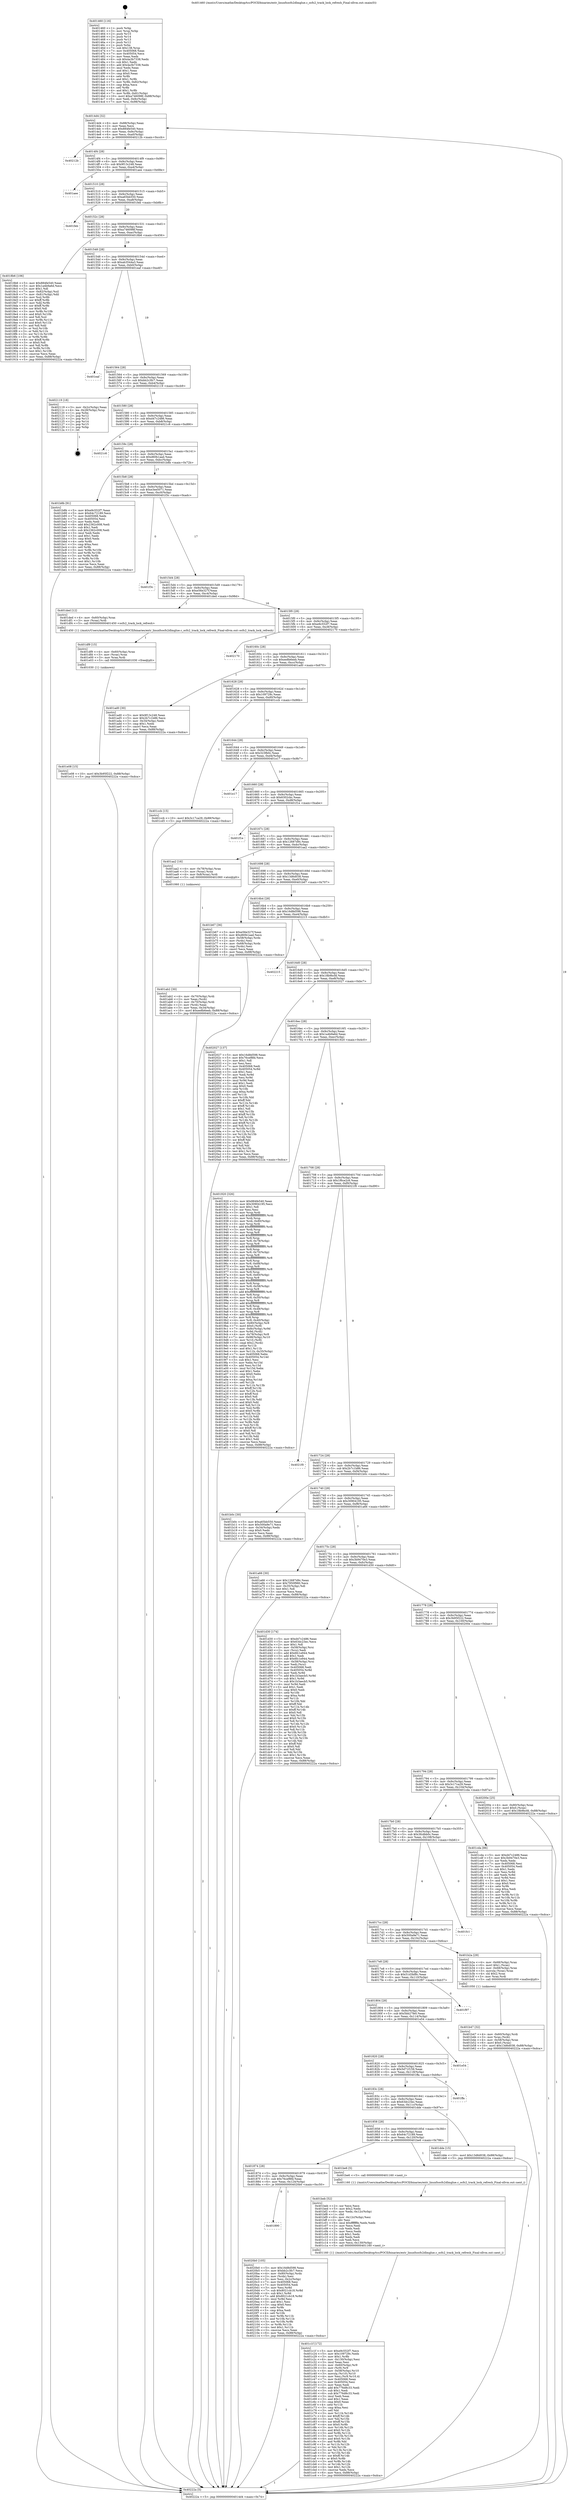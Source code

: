 digraph "0x401460" {
  label = "0x401460 (/mnt/c/Users/mathe/Desktop/tcc/POCII/binaries/extr_linuxfsocfs2dlmglue.c_ocfs2_track_lock_refresh_Final-ollvm.out::main(0))"
  labelloc = "t"
  node[shape=record]

  Entry [label="",width=0.3,height=0.3,shape=circle,fillcolor=black,style=filled]
  "0x4014d4" [label="{
     0x4014d4 [32]\l
     | [instrs]\l
     &nbsp;&nbsp;0x4014d4 \<+6\>: mov -0x88(%rbp),%eax\l
     &nbsp;&nbsp;0x4014da \<+2\>: mov %eax,%ecx\l
     &nbsp;&nbsp;0x4014dc \<+6\>: sub $0x884fe540,%ecx\l
     &nbsp;&nbsp;0x4014e2 \<+6\>: mov %eax,-0x9c(%rbp)\l
     &nbsp;&nbsp;0x4014e8 \<+6\>: mov %ecx,-0xa0(%rbp)\l
     &nbsp;&nbsp;0x4014ee \<+6\>: je 000000000040212b \<main+0xccb\>\l
  }"]
  "0x40212b" [label="{
     0x40212b\l
  }", style=dashed]
  "0x4014f4" [label="{
     0x4014f4 [28]\l
     | [instrs]\l
     &nbsp;&nbsp;0x4014f4 \<+5\>: jmp 00000000004014f9 \<main+0x99\>\l
     &nbsp;&nbsp;0x4014f9 \<+6\>: mov -0x9c(%rbp),%eax\l
     &nbsp;&nbsp;0x4014ff \<+5\>: sub $0x9f13c248,%eax\l
     &nbsp;&nbsp;0x401504 \<+6\>: mov %eax,-0xa4(%rbp)\l
     &nbsp;&nbsp;0x40150a \<+6\>: je 0000000000401aee \<main+0x68e\>\l
  }"]
  Exit [label="",width=0.3,height=0.3,shape=circle,fillcolor=black,style=filled,peripheries=2]
  "0x401aee" [label="{
     0x401aee\l
  }", style=dashed]
  "0x401510" [label="{
     0x401510 [28]\l
     | [instrs]\l
     &nbsp;&nbsp;0x401510 \<+5\>: jmp 0000000000401515 \<main+0xb5\>\l
     &nbsp;&nbsp;0x401515 \<+6\>: mov -0x9c(%rbp),%eax\l
     &nbsp;&nbsp;0x40151b \<+5\>: sub $0xa65bb550,%eax\l
     &nbsp;&nbsp;0x401520 \<+6\>: mov %eax,-0xa8(%rbp)\l
     &nbsp;&nbsp;0x401526 \<+6\>: je 0000000000401feb \<main+0xb8b\>\l
  }"]
  "0x401890" [label="{
     0x401890\l
  }", style=dashed]
  "0x401feb" [label="{
     0x401feb\l
  }", style=dashed]
  "0x40152c" [label="{
     0x40152c [28]\l
     | [instrs]\l
     &nbsp;&nbsp;0x40152c \<+5\>: jmp 0000000000401531 \<main+0xd1\>\l
     &nbsp;&nbsp;0x401531 \<+6\>: mov -0x9c(%rbp),%eax\l
     &nbsp;&nbsp;0x401537 \<+5\>: sub $0xa746098f,%eax\l
     &nbsp;&nbsp;0x40153c \<+6\>: mov %eax,-0xac(%rbp)\l
     &nbsp;&nbsp;0x401542 \<+6\>: je 00000000004018b6 \<main+0x456\>\l
  }"]
  "0x4020b0" [label="{
     0x4020b0 [105]\l
     | [instrs]\l
     &nbsp;&nbsp;0x4020b0 \<+5\>: mov $0x16d8d598,%eax\l
     &nbsp;&nbsp;0x4020b5 \<+5\>: mov $0xbb2c3fc7,%ecx\l
     &nbsp;&nbsp;0x4020ba \<+4\>: mov -0x80(%rbp),%rdx\l
     &nbsp;&nbsp;0x4020be \<+2\>: mov (%rdx),%esi\l
     &nbsp;&nbsp;0x4020c0 \<+3\>: mov %esi,-0x2c(%rbp)\l
     &nbsp;&nbsp;0x4020c3 \<+7\>: mov 0x405068,%esi\l
     &nbsp;&nbsp;0x4020ca \<+7\>: mov 0x405054,%edi\l
     &nbsp;&nbsp;0x4020d1 \<+3\>: mov %esi,%r8d\l
     &nbsp;&nbsp;0x4020d4 \<+7\>: sub $0x8021cb18,%r8d\l
     &nbsp;&nbsp;0x4020db \<+4\>: sub $0x1,%r8d\l
     &nbsp;&nbsp;0x4020df \<+7\>: add $0x8021cb18,%r8d\l
     &nbsp;&nbsp;0x4020e6 \<+4\>: imul %r8d,%esi\l
     &nbsp;&nbsp;0x4020ea \<+3\>: and $0x1,%esi\l
     &nbsp;&nbsp;0x4020ed \<+3\>: cmp $0x0,%esi\l
     &nbsp;&nbsp;0x4020f0 \<+4\>: sete %r9b\l
     &nbsp;&nbsp;0x4020f4 \<+3\>: cmp $0xa,%edi\l
     &nbsp;&nbsp;0x4020f7 \<+4\>: setl %r10b\l
     &nbsp;&nbsp;0x4020fb \<+3\>: mov %r9b,%r11b\l
     &nbsp;&nbsp;0x4020fe \<+3\>: and %r10b,%r11b\l
     &nbsp;&nbsp;0x402101 \<+3\>: xor %r10b,%r9b\l
     &nbsp;&nbsp;0x402104 \<+3\>: or %r9b,%r11b\l
     &nbsp;&nbsp;0x402107 \<+4\>: test $0x1,%r11b\l
     &nbsp;&nbsp;0x40210b \<+3\>: cmovne %ecx,%eax\l
     &nbsp;&nbsp;0x40210e \<+6\>: mov %eax,-0x88(%rbp)\l
     &nbsp;&nbsp;0x402114 \<+5\>: jmp 000000000040222a \<main+0xdca\>\l
  }"]
  "0x4018b6" [label="{
     0x4018b6 [106]\l
     | [instrs]\l
     &nbsp;&nbsp;0x4018b6 \<+5\>: mov $0x884fe540,%eax\l
     &nbsp;&nbsp;0x4018bb \<+5\>: mov $0x1a4b9a6d,%ecx\l
     &nbsp;&nbsp;0x4018c0 \<+2\>: mov $0x1,%dl\l
     &nbsp;&nbsp;0x4018c2 \<+7\>: mov -0x82(%rbp),%sil\l
     &nbsp;&nbsp;0x4018c9 \<+7\>: mov -0x81(%rbp),%dil\l
     &nbsp;&nbsp;0x4018d0 \<+3\>: mov %sil,%r8b\l
     &nbsp;&nbsp;0x4018d3 \<+4\>: xor $0xff,%r8b\l
     &nbsp;&nbsp;0x4018d7 \<+3\>: mov %dil,%r9b\l
     &nbsp;&nbsp;0x4018da \<+4\>: xor $0xff,%r9b\l
     &nbsp;&nbsp;0x4018de \<+3\>: xor $0x0,%dl\l
     &nbsp;&nbsp;0x4018e1 \<+3\>: mov %r8b,%r10b\l
     &nbsp;&nbsp;0x4018e4 \<+4\>: and $0x0,%r10b\l
     &nbsp;&nbsp;0x4018e8 \<+3\>: and %dl,%sil\l
     &nbsp;&nbsp;0x4018eb \<+3\>: mov %r9b,%r11b\l
     &nbsp;&nbsp;0x4018ee \<+4\>: and $0x0,%r11b\l
     &nbsp;&nbsp;0x4018f2 \<+3\>: and %dl,%dil\l
     &nbsp;&nbsp;0x4018f5 \<+3\>: or %sil,%r10b\l
     &nbsp;&nbsp;0x4018f8 \<+3\>: or %dil,%r11b\l
     &nbsp;&nbsp;0x4018fb \<+3\>: xor %r11b,%r10b\l
     &nbsp;&nbsp;0x4018fe \<+3\>: or %r9b,%r8b\l
     &nbsp;&nbsp;0x401901 \<+4\>: xor $0xff,%r8b\l
     &nbsp;&nbsp;0x401905 \<+3\>: or $0x0,%dl\l
     &nbsp;&nbsp;0x401908 \<+3\>: and %dl,%r8b\l
     &nbsp;&nbsp;0x40190b \<+3\>: or %r8b,%r10b\l
     &nbsp;&nbsp;0x40190e \<+4\>: test $0x1,%r10b\l
     &nbsp;&nbsp;0x401912 \<+3\>: cmovne %ecx,%eax\l
     &nbsp;&nbsp;0x401915 \<+6\>: mov %eax,-0x88(%rbp)\l
     &nbsp;&nbsp;0x40191b \<+5\>: jmp 000000000040222a \<main+0xdca\>\l
  }"]
  "0x401548" [label="{
     0x401548 [28]\l
     | [instrs]\l
     &nbsp;&nbsp;0x401548 \<+5\>: jmp 000000000040154d \<main+0xed\>\l
     &nbsp;&nbsp;0x40154d \<+6\>: mov -0x9c(%rbp),%eax\l
     &nbsp;&nbsp;0x401553 \<+5\>: sub $0xab3544a3,%eax\l
     &nbsp;&nbsp;0x401558 \<+6\>: mov %eax,-0xb0(%rbp)\l
     &nbsp;&nbsp;0x40155e \<+6\>: je 0000000000401eaf \<main+0xa4f\>\l
  }"]
  "0x40222a" [label="{
     0x40222a [5]\l
     | [instrs]\l
     &nbsp;&nbsp;0x40222a \<+5\>: jmp 00000000004014d4 \<main+0x74\>\l
  }"]
  "0x401460" [label="{
     0x401460 [116]\l
     | [instrs]\l
     &nbsp;&nbsp;0x401460 \<+1\>: push %rbp\l
     &nbsp;&nbsp;0x401461 \<+3\>: mov %rsp,%rbp\l
     &nbsp;&nbsp;0x401464 \<+2\>: push %r15\l
     &nbsp;&nbsp;0x401466 \<+2\>: push %r14\l
     &nbsp;&nbsp;0x401468 \<+2\>: push %r13\l
     &nbsp;&nbsp;0x40146a \<+2\>: push %r12\l
     &nbsp;&nbsp;0x40146c \<+1\>: push %rbx\l
     &nbsp;&nbsp;0x40146d \<+7\>: sub $0x138,%rsp\l
     &nbsp;&nbsp;0x401474 \<+7\>: mov 0x405068,%eax\l
     &nbsp;&nbsp;0x40147b \<+7\>: mov 0x405054,%ecx\l
     &nbsp;&nbsp;0x401482 \<+2\>: mov %eax,%edx\l
     &nbsp;&nbsp;0x401484 \<+6\>: sub $0x4a3b7338,%edx\l
     &nbsp;&nbsp;0x40148a \<+3\>: sub $0x1,%edx\l
     &nbsp;&nbsp;0x40148d \<+6\>: add $0x4a3b7338,%edx\l
     &nbsp;&nbsp;0x401493 \<+3\>: imul %edx,%eax\l
     &nbsp;&nbsp;0x401496 \<+3\>: and $0x1,%eax\l
     &nbsp;&nbsp;0x401499 \<+3\>: cmp $0x0,%eax\l
     &nbsp;&nbsp;0x40149c \<+4\>: sete %r8b\l
     &nbsp;&nbsp;0x4014a0 \<+4\>: and $0x1,%r8b\l
     &nbsp;&nbsp;0x4014a4 \<+7\>: mov %r8b,-0x82(%rbp)\l
     &nbsp;&nbsp;0x4014ab \<+3\>: cmp $0xa,%ecx\l
     &nbsp;&nbsp;0x4014ae \<+4\>: setl %r8b\l
     &nbsp;&nbsp;0x4014b2 \<+4\>: and $0x1,%r8b\l
     &nbsp;&nbsp;0x4014b6 \<+7\>: mov %r8b,-0x81(%rbp)\l
     &nbsp;&nbsp;0x4014bd \<+10\>: movl $0xa746098f,-0x88(%rbp)\l
     &nbsp;&nbsp;0x4014c7 \<+6\>: mov %edi,-0x8c(%rbp)\l
     &nbsp;&nbsp;0x4014cd \<+7\>: mov %rsi,-0x98(%rbp)\l
  }"]
  "0x401e08" [label="{
     0x401e08 [15]\l
     | [instrs]\l
     &nbsp;&nbsp;0x401e08 \<+10\>: movl $0x3b95f222,-0x88(%rbp)\l
     &nbsp;&nbsp;0x401e12 \<+5\>: jmp 000000000040222a \<main+0xdca\>\l
  }"]
  "0x401eaf" [label="{
     0x401eaf\l
  }", style=dashed]
  "0x401564" [label="{
     0x401564 [28]\l
     | [instrs]\l
     &nbsp;&nbsp;0x401564 \<+5\>: jmp 0000000000401569 \<main+0x109\>\l
     &nbsp;&nbsp;0x401569 \<+6\>: mov -0x9c(%rbp),%eax\l
     &nbsp;&nbsp;0x40156f \<+5\>: sub $0xbb2c3fc7,%eax\l
     &nbsp;&nbsp;0x401574 \<+6\>: mov %eax,-0xb4(%rbp)\l
     &nbsp;&nbsp;0x40157a \<+6\>: je 0000000000402119 \<main+0xcb9\>\l
  }"]
  "0x401df9" [label="{
     0x401df9 [15]\l
     | [instrs]\l
     &nbsp;&nbsp;0x401df9 \<+4\>: mov -0x60(%rbp),%rax\l
     &nbsp;&nbsp;0x401dfd \<+3\>: mov (%rax),%rax\l
     &nbsp;&nbsp;0x401e00 \<+3\>: mov %rax,%rdi\l
     &nbsp;&nbsp;0x401e03 \<+5\>: call 0000000000401030 \<free@plt\>\l
     | [calls]\l
     &nbsp;&nbsp;0x401030 \{1\} (unknown)\l
  }"]
  "0x402119" [label="{
     0x402119 [18]\l
     | [instrs]\l
     &nbsp;&nbsp;0x402119 \<+3\>: mov -0x2c(%rbp),%eax\l
     &nbsp;&nbsp;0x40211c \<+4\>: lea -0x28(%rbp),%rsp\l
     &nbsp;&nbsp;0x402120 \<+1\>: pop %rbx\l
     &nbsp;&nbsp;0x402121 \<+2\>: pop %r12\l
     &nbsp;&nbsp;0x402123 \<+2\>: pop %r13\l
     &nbsp;&nbsp;0x402125 \<+2\>: pop %r14\l
     &nbsp;&nbsp;0x402127 \<+2\>: pop %r15\l
     &nbsp;&nbsp;0x402129 \<+1\>: pop %rbp\l
     &nbsp;&nbsp;0x40212a \<+1\>: ret\l
  }"]
  "0x401580" [label="{
     0x401580 [28]\l
     | [instrs]\l
     &nbsp;&nbsp;0x401580 \<+5\>: jmp 0000000000401585 \<main+0x125\>\l
     &nbsp;&nbsp;0x401585 \<+6\>: mov -0x9c(%rbp),%eax\l
     &nbsp;&nbsp;0x40158b \<+5\>: sub $0xd47c2486,%eax\l
     &nbsp;&nbsp;0x401590 \<+6\>: mov %eax,-0xb8(%rbp)\l
     &nbsp;&nbsp;0x401596 \<+6\>: je 00000000004021c6 \<main+0xd66\>\l
  }"]
  "0x401c1f" [label="{
     0x401c1f [172]\l
     | [instrs]\l
     &nbsp;&nbsp;0x401c1f \<+5\>: mov $0xe9c552f7,%ecx\l
     &nbsp;&nbsp;0x401c24 \<+5\>: mov $0x109729c,%edx\l
     &nbsp;&nbsp;0x401c29 \<+3\>: mov $0x1,%r8b\l
     &nbsp;&nbsp;0x401c2c \<+6\>: mov -0x130(%rbp),%esi\l
     &nbsp;&nbsp;0x401c32 \<+3\>: imul %eax,%esi\l
     &nbsp;&nbsp;0x401c35 \<+4\>: mov -0x60(%rbp),%r9\l
     &nbsp;&nbsp;0x401c39 \<+3\>: mov (%r9),%r9\l
     &nbsp;&nbsp;0x401c3c \<+4\>: mov -0x58(%rbp),%r10\l
     &nbsp;&nbsp;0x401c40 \<+3\>: movslq (%r10),%r10\l
     &nbsp;&nbsp;0x401c43 \<+4\>: mov %esi,(%r9,%r10,4)\l
     &nbsp;&nbsp;0x401c47 \<+7\>: mov 0x405068,%eax\l
     &nbsp;&nbsp;0x401c4e \<+7\>: mov 0x405054,%esi\l
     &nbsp;&nbsp;0x401c55 \<+2\>: mov %eax,%edi\l
     &nbsp;&nbsp;0x401c57 \<+6\>: add $0x776d8c33,%edi\l
     &nbsp;&nbsp;0x401c5d \<+3\>: sub $0x1,%edi\l
     &nbsp;&nbsp;0x401c60 \<+6\>: sub $0x776d8c33,%edi\l
     &nbsp;&nbsp;0x401c66 \<+3\>: imul %edi,%eax\l
     &nbsp;&nbsp;0x401c69 \<+3\>: and $0x1,%eax\l
     &nbsp;&nbsp;0x401c6c \<+3\>: cmp $0x0,%eax\l
     &nbsp;&nbsp;0x401c6f \<+4\>: sete %r11b\l
     &nbsp;&nbsp;0x401c73 \<+3\>: cmp $0xa,%esi\l
     &nbsp;&nbsp;0x401c76 \<+3\>: setl %bl\l
     &nbsp;&nbsp;0x401c79 \<+3\>: mov %r11b,%r14b\l
     &nbsp;&nbsp;0x401c7c \<+4\>: xor $0xff,%r14b\l
     &nbsp;&nbsp;0x401c80 \<+3\>: mov %bl,%r15b\l
     &nbsp;&nbsp;0x401c83 \<+4\>: xor $0xff,%r15b\l
     &nbsp;&nbsp;0x401c87 \<+4\>: xor $0x0,%r8b\l
     &nbsp;&nbsp;0x401c8b \<+3\>: mov %r14b,%r12b\l
     &nbsp;&nbsp;0x401c8e \<+4\>: and $0x0,%r12b\l
     &nbsp;&nbsp;0x401c92 \<+3\>: and %r8b,%r11b\l
     &nbsp;&nbsp;0x401c95 \<+3\>: mov %r15b,%r13b\l
     &nbsp;&nbsp;0x401c98 \<+4\>: and $0x0,%r13b\l
     &nbsp;&nbsp;0x401c9c \<+3\>: and %r8b,%bl\l
     &nbsp;&nbsp;0x401c9f \<+3\>: or %r11b,%r12b\l
     &nbsp;&nbsp;0x401ca2 \<+3\>: or %bl,%r13b\l
     &nbsp;&nbsp;0x401ca5 \<+3\>: xor %r13b,%r12b\l
     &nbsp;&nbsp;0x401ca8 \<+3\>: or %r15b,%r14b\l
     &nbsp;&nbsp;0x401cab \<+4\>: xor $0xff,%r14b\l
     &nbsp;&nbsp;0x401caf \<+4\>: or $0x0,%r8b\l
     &nbsp;&nbsp;0x401cb3 \<+3\>: and %r8b,%r14b\l
     &nbsp;&nbsp;0x401cb6 \<+3\>: or %r14b,%r12b\l
     &nbsp;&nbsp;0x401cb9 \<+4\>: test $0x1,%r12b\l
     &nbsp;&nbsp;0x401cbd \<+3\>: cmovne %edx,%ecx\l
     &nbsp;&nbsp;0x401cc0 \<+6\>: mov %ecx,-0x88(%rbp)\l
     &nbsp;&nbsp;0x401cc6 \<+5\>: jmp 000000000040222a \<main+0xdca\>\l
  }"]
  "0x4021c6" [label="{
     0x4021c6\l
  }", style=dashed]
  "0x40159c" [label="{
     0x40159c [28]\l
     | [instrs]\l
     &nbsp;&nbsp;0x40159c \<+5\>: jmp 00000000004015a1 \<main+0x141\>\l
     &nbsp;&nbsp;0x4015a1 \<+6\>: mov -0x9c(%rbp),%eax\l
     &nbsp;&nbsp;0x4015a7 \<+5\>: sub $0xd60b1aad,%eax\l
     &nbsp;&nbsp;0x4015ac \<+6\>: mov %eax,-0xbc(%rbp)\l
     &nbsp;&nbsp;0x4015b2 \<+6\>: je 0000000000401b8b \<main+0x72b\>\l
  }"]
  "0x401beb" [label="{
     0x401beb [52]\l
     | [instrs]\l
     &nbsp;&nbsp;0x401beb \<+2\>: xor %ecx,%ecx\l
     &nbsp;&nbsp;0x401bed \<+5\>: mov $0x2,%edx\l
     &nbsp;&nbsp;0x401bf2 \<+6\>: mov %edx,-0x12c(%rbp)\l
     &nbsp;&nbsp;0x401bf8 \<+1\>: cltd\l
     &nbsp;&nbsp;0x401bf9 \<+6\>: mov -0x12c(%rbp),%esi\l
     &nbsp;&nbsp;0x401bff \<+2\>: idiv %esi\l
     &nbsp;&nbsp;0x401c01 \<+6\>: imul $0xfffffffe,%edx,%edx\l
     &nbsp;&nbsp;0x401c07 \<+2\>: mov %ecx,%edi\l
     &nbsp;&nbsp;0x401c09 \<+2\>: sub %edx,%edi\l
     &nbsp;&nbsp;0x401c0b \<+2\>: mov %ecx,%edx\l
     &nbsp;&nbsp;0x401c0d \<+3\>: sub $0x1,%edx\l
     &nbsp;&nbsp;0x401c10 \<+2\>: add %edx,%edi\l
     &nbsp;&nbsp;0x401c12 \<+2\>: sub %edi,%ecx\l
     &nbsp;&nbsp;0x401c14 \<+6\>: mov %ecx,-0x130(%rbp)\l
     &nbsp;&nbsp;0x401c1a \<+5\>: call 0000000000401160 \<next_i\>\l
     | [calls]\l
     &nbsp;&nbsp;0x401160 \{1\} (/mnt/c/Users/mathe/Desktop/tcc/POCII/binaries/extr_linuxfsocfs2dlmglue.c_ocfs2_track_lock_refresh_Final-ollvm.out::next_i)\l
  }"]
  "0x401b8b" [label="{
     0x401b8b [91]\l
     | [instrs]\l
     &nbsp;&nbsp;0x401b8b \<+5\>: mov $0xe9c552f7,%eax\l
     &nbsp;&nbsp;0x401b90 \<+5\>: mov $0x64c72189,%ecx\l
     &nbsp;&nbsp;0x401b95 \<+7\>: mov 0x405068,%edx\l
     &nbsp;&nbsp;0x401b9c \<+7\>: mov 0x405054,%esi\l
     &nbsp;&nbsp;0x401ba3 \<+2\>: mov %edx,%edi\l
     &nbsp;&nbsp;0x401ba5 \<+6\>: add $0x2362c008,%edi\l
     &nbsp;&nbsp;0x401bab \<+3\>: sub $0x1,%edi\l
     &nbsp;&nbsp;0x401bae \<+6\>: sub $0x2362c008,%edi\l
     &nbsp;&nbsp;0x401bb4 \<+3\>: imul %edi,%edx\l
     &nbsp;&nbsp;0x401bb7 \<+3\>: and $0x1,%edx\l
     &nbsp;&nbsp;0x401bba \<+3\>: cmp $0x0,%edx\l
     &nbsp;&nbsp;0x401bbd \<+4\>: sete %r8b\l
     &nbsp;&nbsp;0x401bc1 \<+3\>: cmp $0xa,%esi\l
     &nbsp;&nbsp;0x401bc4 \<+4\>: setl %r9b\l
     &nbsp;&nbsp;0x401bc8 \<+3\>: mov %r8b,%r10b\l
     &nbsp;&nbsp;0x401bcb \<+3\>: and %r9b,%r10b\l
     &nbsp;&nbsp;0x401bce \<+3\>: xor %r9b,%r8b\l
     &nbsp;&nbsp;0x401bd1 \<+3\>: or %r8b,%r10b\l
     &nbsp;&nbsp;0x401bd4 \<+4\>: test $0x1,%r10b\l
     &nbsp;&nbsp;0x401bd8 \<+3\>: cmovne %ecx,%eax\l
     &nbsp;&nbsp;0x401bdb \<+6\>: mov %eax,-0x88(%rbp)\l
     &nbsp;&nbsp;0x401be1 \<+5\>: jmp 000000000040222a \<main+0xdca\>\l
  }"]
  "0x4015b8" [label="{
     0x4015b8 [28]\l
     | [instrs]\l
     &nbsp;&nbsp;0x4015b8 \<+5\>: jmp 00000000004015bd \<main+0x15d\>\l
     &nbsp;&nbsp;0x4015bd \<+6\>: mov -0x9c(%rbp),%eax\l
     &nbsp;&nbsp;0x4015c3 \<+5\>: sub $0xe3ee5071,%eax\l
     &nbsp;&nbsp;0x4015c8 \<+6\>: mov %eax,-0xc0(%rbp)\l
     &nbsp;&nbsp;0x4015ce \<+6\>: je 0000000000401f3c \<main+0xadc\>\l
  }"]
  "0x401874" [label="{
     0x401874 [28]\l
     | [instrs]\l
     &nbsp;&nbsp;0x401874 \<+5\>: jmp 0000000000401879 \<main+0x419\>\l
     &nbsp;&nbsp;0x401879 \<+6\>: mov -0x9c(%rbp),%eax\l
     &nbsp;&nbsp;0x40187f \<+5\>: sub $0x76cef8fd,%eax\l
     &nbsp;&nbsp;0x401884 \<+6\>: mov %eax,-0x124(%rbp)\l
     &nbsp;&nbsp;0x40188a \<+6\>: je 00000000004020b0 \<main+0xc50\>\l
  }"]
  "0x401f3c" [label="{
     0x401f3c\l
  }", style=dashed]
  "0x4015d4" [label="{
     0x4015d4 [28]\l
     | [instrs]\l
     &nbsp;&nbsp;0x4015d4 \<+5\>: jmp 00000000004015d9 \<main+0x179\>\l
     &nbsp;&nbsp;0x4015d9 \<+6\>: mov -0x9c(%rbp),%eax\l
     &nbsp;&nbsp;0x4015df \<+5\>: sub $0xe56e327f,%eax\l
     &nbsp;&nbsp;0x4015e4 \<+6\>: mov %eax,-0xc4(%rbp)\l
     &nbsp;&nbsp;0x4015ea \<+6\>: je 0000000000401ded \<main+0x98d\>\l
  }"]
  "0x401be6" [label="{
     0x401be6 [5]\l
     | [instrs]\l
     &nbsp;&nbsp;0x401be6 \<+5\>: call 0000000000401160 \<next_i\>\l
     | [calls]\l
     &nbsp;&nbsp;0x401160 \{1\} (/mnt/c/Users/mathe/Desktop/tcc/POCII/binaries/extr_linuxfsocfs2dlmglue.c_ocfs2_track_lock_refresh_Final-ollvm.out::next_i)\l
  }"]
  "0x401ded" [label="{
     0x401ded [12]\l
     | [instrs]\l
     &nbsp;&nbsp;0x401ded \<+4\>: mov -0x60(%rbp),%rax\l
     &nbsp;&nbsp;0x401df1 \<+3\>: mov (%rax),%rdi\l
     &nbsp;&nbsp;0x401df4 \<+5\>: call 0000000000401450 \<ocfs2_track_lock_refresh\>\l
     | [calls]\l
     &nbsp;&nbsp;0x401450 \{1\} (/mnt/c/Users/mathe/Desktop/tcc/POCII/binaries/extr_linuxfsocfs2dlmglue.c_ocfs2_track_lock_refresh_Final-ollvm.out::ocfs2_track_lock_refresh)\l
  }"]
  "0x4015f0" [label="{
     0x4015f0 [28]\l
     | [instrs]\l
     &nbsp;&nbsp;0x4015f0 \<+5\>: jmp 00000000004015f5 \<main+0x195\>\l
     &nbsp;&nbsp;0x4015f5 \<+6\>: mov -0x9c(%rbp),%eax\l
     &nbsp;&nbsp;0x4015fb \<+5\>: sub $0xe9c552f7,%eax\l
     &nbsp;&nbsp;0x401600 \<+6\>: mov %eax,-0xc8(%rbp)\l
     &nbsp;&nbsp;0x401606 \<+6\>: je 0000000000402170 \<main+0xd10\>\l
  }"]
  "0x401858" [label="{
     0x401858 [28]\l
     | [instrs]\l
     &nbsp;&nbsp;0x401858 \<+5\>: jmp 000000000040185d \<main+0x3fd\>\l
     &nbsp;&nbsp;0x40185d \<+6\>: mov -0x9c(%rbp),%eax\l
     &nbsp;&nbsp;0x401863 \<+5\>: sub $0x64c72189,%eax\l
     &nbsp;&nbsp;0x401868 \<+6\>: mov %eax,-0x120(%rbp)\l
     &nbsp;&nbsp;0x40186e \<+6\>: je 0000000000401be6 \<main+0x786\>\l
  }"]
  "0x402170" [label="{
     0x402170\l
  }", style=dashed]
  "0x40160c" [label="{
     0x40160c [28]\l
     | [instrs]\l
     &nbsp;&nbsp;0x40160c \<+5\>: jmp 0000000000401611 \<main+0x1b1\>\l
     &nbsp;&nbsp;0x401611 \<+6\>: mov -0x9c(%rbp),%eax\l
     &nbsp;&nbsp;0x401617 \<+5\>: sub $0xee8b6eeb,%eax\l
     &nbsp;&nbsp;0x40161c \<+6\>: mov %eax,-0xcc(%rbp)\l
     &nbsp;&nbsp;0x401622 \<+6\>: je 0000000000401ad0 \<main+0x670\>\l
  }"]
  "0x401dde" [label="{
     0x401dde [15]\l
     | [instrs]\l
     &nbsp;&nbsp;0x401dde \<+10\>: movl $0x13d6d038,-0x88(%rbp)\l
     &nbsp;&nbsp;0x401de8 \<+5\>: jmp 000000000040222a \<main+0xdca\>\l
  }"]
  "0x401ad0" [label="{
     0x401ad0 [30]\l
     | [instrs]\l
     &nbsp;&nbsp;0x401ad0 \<+5\>: mov $0x9f13c248,%eax\l
     &nbsp;&nbsp;0x401ad5 \<+5\>: mov $0x2b7c1b86,%ecx\l
     &nbsp;&nbsp;0x401ada \<+3\>: mov -0x34(%rbp),%edx\l
     &nbsp;&nbsp;0x401add \<+3\>: cmp $0x1,%edx\l
     &nbsp;&nbsp;0x401ae0 \<+3\>: cmovl %ecx,%eax\l
     &nbsp;&nbsp;0x401ae3 \<+6\>: mov %eax,-0x88(%rbp)\l
     &nbsp;&nbsp;0x401ae9 \<+5\>: jmp 000000000040222a \<main+0xdca\>\l
  }"]
  "0x401628" [label="{
     0x401628 [28]\l
     | [instrs]\l
     &nbsp;&nbsp;0x401628 \<+5\>: jmp 000000000040162d \<main+0x1cd\>\l
     &nbsp;&nbsp;0x40162d \<+6\>: mov -0x9c(%rbp),%eax\l
     &nbsp;&nbsp;0x401633 \<+5\>: sub $0x109729c,%eax\l
     &nbsp;&nbsp;0x401638 \<+6\>: mov %eax,-0xd0(%rbp)\l
     &nbsp;&nbsp;0x40163e \<+6\>: je 0000000000401ccb \<main+0x86b\>\l
  }"]
  "0x40183c" [label="{
     0x40183c [28]\l
     | [instrs]\l
     &nbsp;&nbsp;0x40183c \<+5\>: jmp 0000000000401841 \<main+0x3e1\>\l
     &nbsp;&nbsp;0x401841 \<+6\>: mov -0x9c(%rbp),%eax\l
     &nbsp;&nbsp;0x401847 \<+5\>: sub $0x63dc23ec,%eax\l
     &nbsp;&nbsp;0x40184c \<+6\>: mov %eax,-0x11c(%rbp)\l
     &nbsp;&nbsp;0x401852 \<+6\>: je 0000000000401dde \<main+0x97e\>\l
  }"]
  "0x401ccb" [label="{
     0x401ccb [15]\l
     | [instrs]\l
     &nbsp;&nbsp;0x401ccb \<+10\>: movl $0x3c17ca29,-0x88(%rbp)\l
     &nbsp;&nbsp;0x401cd5 \<+5\>: jmp 000000000040222a \<main+0xdca\>\l
  }"]
  "0x401644" [label="{
     0x401644 [28]\l
     | [instrs]\l
     &nbsp;&nbsp;0x401644 \<+5\>: jmp 0000000000401649 \<main+0x1e9\>\l
     &nbsp;&nbsp;0x401649 \<+6\>: mov -0x9c(%rbp),%eax\l
     &nbsp;&nbsp;0x40164f \<+5\>: sub $0x323fb0c,%eax\l
     &nbsp;&nbsp;0x401654 \<+6\>: mov %eax,-0xd4(%rbp)\l
     &nbsp;&nbsp;0x40165a \<+6\>: je 0000000000401e17 \<main+0x9b7\>\l
  }"]
  "0x401ffa" [label="{
     0x401ffa\l
  }", style=dashed]
  "0x401e17" [label="{
     0x401e17\l
  }", style=dashed]
  "0x401660" [label="{
     0x401660 [28]\l
     | [instrs]\l
     &nbsp;&nbsp;0x401660 \<+5\>: jmp 0000000000401665 \<main+0x205\>\l
     &nbsp;&nbsp;0x401665 \<+6\>: mov -0x9c(%rbp),%eax\l
     &nbsp;&nbsp;0x40166b \<+5\>: sub $0x6302cbc,%eax\l
     &nbsp;&nbsp;0x401670 \<+6\>: mov %eax,-0xd8(%rbp)\l
     &nbsp;&nbsp;0x401676 \<+6\>: je 0000000000401f1e \<main+0xabe\>\l
  }"]
  "0x401820" [label="{
     0x401820 [28]\l
     | [instrs]\l
     &nbsp;&nbsp;0x401820 \<+5\>: jmp 0000000000401825 \<main+0x3c5\>\l
     &nbsp;&nbsp;0x401825 \<+6\>: mov -0x9c(%rbp),%eax\l
     &nbsp;&nbsp;0x40182b \<+5\>: sub $0x5d71f159,%eax\l
     &nbsp;&nbsp;0x401830 \<+6\>: mov %eax,-0x118(%rbp)\l
     &nbsp;&nbsp;0x401836 \<+6\>: je 0000000000401ffa \<main+0xb9a\>\l
  }"]
  "0x401f1e" [label="{
     0x401f1e\l
  }", style=dashed]
  "0x40167c" [label="{
     0x40167c [28]\l
     | [instrs]\l
     &nbsp;&nbsp;0x40167c \<+5\>: jmp 0000000000401681 \<main+0x221\>\l
     &nbsp;&nbsp;0x401681 \<+6\>: mov -0x9c(%rbp),%eax\l
     &nbsp;&nbsp;0x401687 \<+5\>: sub $0x12687d9c,%eax\l
     &nbsp;&nbsp;0x40168c \<+6\>: mov %eax,-0xdc(%rbp)\l
     &nbsp;&nbsp;0x401692 \<+6\>: je 0000000000401aa2 \<main+0x642\>\l
  }"]
  "0x401e54" [label="{
     0x401e54\l
  }", style=dashed]
  "0x401aa2" [label="{
     0x401aa2 [16]\l
     | [instrs]\l
     &nbsp;&nbsp;0x401aa2 \<+4\>: mov -0x78(%rbp),%rax\l
     &nbsp;&nbsp;0x401aa6 \<+3\>: mov (%rax),%rax\l
     &nbsp;&nbsp;0x401aa9 \<+4\>: mov 0x8(%rax),%rdi\l
     &nbsp;&nbsp;0x401aad \<+5\>: call 0000000000401060 \<atoi@plt\>\l
     | [calls]\l
     &nbsp;&nbsp;0x401060 \{1\} (unknown)\l
  }"]
  "0x401698" [label="{
     0x401698 [28]\l
     | [instrs]\l
     &nbsp;&nbsp;0x401698 \<+5\>: jmp 000000000040169d \<main+0x23d\>\l
     &nbsp;&nbsp;0x40169d \<+6\>: mov -0x9c(%rbp),%eax\l
     &nbsp;&nbsp;0x4016a3 \<+5\>: sub $0x13d6d038,%eax\l
     &nbsp;&nbsp;0x4016a8 \<+6\>: mov %eax,-0xe0(%rbp)\l
     &nbsp;&nbsp;0x4016ae \<+6\>: je 0000000000401b67 \<main+0x707\>\l
  }"]
  "0x401804" [label="{
     0x401804 [28]\l
     | [instrs]\l
     &nbsp;&nbsp;0x401804 \<+5\>: jmp 0000000000401809 \<main+0x3a9\>\l
     &nbsp;&nbsp;0x401809 \<+6\>: mov -0x9c(%rbp),%eax\l
     &nbsp;&nbsp;0x40180f \<+5\>: sub $0x5bb27fe0,%eax\l
     &nbsp;&nbsp;0x401814 \<+6\>: mov %eax,-0x114(%rbp)\l
     &nbsp;&nbsp;0x40181a \<+6\>: je 0000000000401e54 \<main+0x9f4\>\l
  }"]
  "0x401b67" [label="{
     0x401b67 [36]\l
     | [instrs]\l
     &nbsp;&nbsp;0x401b67 \<+5\>: mov $0xe56e327f,%eax\l
     &nbsp;&nbsp;0x401b6c \<+5\>: mov $0xd60b1aad,%ecx\l
     &nbsp;&nbsp;0x401b71 \<+4\>: mov -0x58(%rbp),%rdx\l
     &nbsp;&nbsp;0x401b75 \<+2\>: mov (%rdx),%esi\l
     &nbsp;&nbsp;0x401b77 \<+4\>: mov -0x68(%rbp),%rdx\l
     &nbsp;&nbsp;0x401b7b \<+2\>: cmp (%rdx),%esi\l
     &nbsp;&nbsp;0x401b7d \<+3\>: cmovl %ecx,%eax\l
     &nbsp;&nbsp;0x401b80 \<+6\>: mov %eax,-0x88(%rbp)\l
     &nbsp;&nbsp;0x401b86 \<+5\>: jmp 000000000040222a \<main+0xdca\>\l
  }"]
  "0x4016b4" [label="{
     0x4016b4 [28]\l
     | [instrs]\l
     &nbsp;&nbsp;0x4016b4 \<+5\>: jmp 00000000004016b9 \<main+0x259\>\l
     &nbsp;&nbsp;0x4016b9 \<+6\>: mov -0x9c(%rbp),%eax\l
     &nbsp;&nbsp;0x4016bf \<+5\>: sub $0x16d8d598,%eax\l
     &nbsp;&nbsp;0x4016c4 \<+6\>: mov %eax,-0xe4(%rbp)\l
     &nbsp;&nbsp;0x4016ca \<+6\>: je 0000000000402215 \<main+0xdb5\>\l
  }"]
  "0x401f97" [label="{
     0x401f97\l
  }", style=dashed]
  "0x402215" [label="{
     0x402215\l
  }", style=dashed]
  "0x4016d0" [label="{
     0x4016d0 [28]\l
     | [instrs]\l
     &nbsp;&nbsp;0x4016d0 \<+5\>: jmp 00000000004016d5 \<main+0x275\>\l
     &nbsp;&nbsp;0x4016d5 \<+6\>: mov -0x9c(%rbp),%eax\l
     &nbsp;&nbsp;0x4016db \<+5\>: sub $0x18b9bcfd,%eax\l
     &nbsp;&nbsp;0x4016e0 \<+6\>: mov %eax,-0xe8(%rbp)\l
     &nbsp;&nbsp;0x4016e6 \<+6\>: je 0000000000402027 \<main+0xbc7\>\l
  }"]
  "0x401b47" [label="{
     0x401b47 [32]\l
     | [instrs]\l
     &nbsp;&nbsp;0x401b47 \<+4\>: mov -0x60(%rbp),%rdi\l
     &nbsp;&nbsp;0x401b4b \<+3\>: mov %rax,(%rdi)\l
     &nbsp;&nbsp;0x401b4e \<+4\>: mov -0x58(%rbp),%rax\l
     &nbsp;&nbsp;0x401b52 \<+6\>: movl $0x0,(%rax)\l
     &nbsp;&nbsp;0x401b58 \<+10\>: movl $0x13d6d038,-0x88(%rbp)\l
     &nbsp;&nbsp;0x401b62 \<+5\>: jmp 000000000040222a \<main+0xdca\>\l
  }"]
  "0x402027" [label="{
     0x402027 [137]\l
     | [instrs]\l
     &nbsp;&nbsp;0x402027 \<+5\>: mov $0x16d8d598,%eax\l
     &nbsp;&nbsp;0x40202c \<+5\>: mov $0x76cef8fd,%ecx\l
     &nbsp;&nbsp;0x402031 \<+2\>: mov $0x1,%dl\l
     &nbsp;&nbsp;0x402033 \<+2\>: xor %esi,%esi\l
     &nbsp;&nbsp;0x402035 \<+7\>: mov 0x405068,%edi\l
     &nbsp;&nbsp;0x40203c \<+8\>: mov 0x405054,%r8d\l
     &nbsp;&nbsp;0x402044 \<+3\>: sub $0x1,%esi\l
     &nbsp;&nbsp;0x402047 \<+3\>: mov %edi,%r9d\l
     &nbsp;&nbsp;0x40204a \<+3\>: add %esi,%r9d\l
     &nbsp;&nbsp;0x40204d \<+4\>: imul %r9d,%edi\l
     &nbsp;&nbsp;0x402051 \<+3\>: and $0x1,%edi\l
     &nbsp;&nbsp;0x402054 \<+3\>: cmp $0x0,%edi\l
     &nbsp;&nbsp;0x402057 \<+4\>: sete %r10b\l
     &nbsp;&nbsp;0x40205b \<+4\>: cmp $0xa,%r8d\l
     &nbsp;&nbsp;0x40205f \<+4\>: setl %r11b\l
     &nbsp;&nbsp;0x402063 \<+3\>: mov %r10b,%bl\l
     &nbsp;&nbsp;0x402066 \<+3\>: xor $0xff,%bl\l
     &nbsp;&nbsp;0x402069 \<+3\>: mov %r11b,%r14b\l
     &nbsp;&nbsp;0x40206c \<+4\>: xor $0xff,%r14b\l
     &nbsp;&nbsp;0x402070 \<+3\>: xor $0x1,%dl\l
     &nbsp;&nbsp;0x402073 \<+3\>: mov %bl,%r15b\l
     &nbsp;&nbsp;0x402076 \<+4\>: and $0xff,%r15b\l
     &nbsp;&nbsp;0x40207a \<+3\>: and %dl,%r10b\l
     &nbsp;&nbsp;0x40207d \<+3\>: mov %r14b,%r12b\l
     &nbsp;&nbsp;0x402080 \<+4\>: and $0xff,%r12b\l
     &nbsp;&nbsp;0x402084 \<+3\>: and %dl,%r11b\l
     &nbsp;&nbsp;0x402087 \<+3\>: or %r10b,%r15b\l
     &nbsp;&nbsp;0x40208a \<+3\>: or %r11b,%r12b\l
     &nbsp;&nbsp;0x40208d \<+3\>: xor %r12b,%r15b\l
     &nbsp;&nbsp;0x402090 \<+3\>: or %r14b,%bl\l
     &nbsp;&nbsp;0x402093 \<+3\>: xor $0xff,%bl\l
     &nbsp;&nbsp;0x402096 \<+3\>: or $0x1,%dl\l
     &nbsp;&nbsp;0x402099 \<+2\>: and %dl,%bl\l
     &nbsp;&nbsp;0x40209b \<+3\>: or %bl,%r15b\l
     &nbsp;&nbsp;0x40209e \<+4\>: test $0x1,%r15b\l
     &nbsp;&nbsp;0x4020a2 \<+3\>: cmovne %ecx,%eax\l
     &nbsp;&nbsp;0x4020a5 \<+6\>: mov %eax,-0x88(%rbp)\l
     &nbsp;&nbsp;0x4020ab \<+5\>: jmp 000000000040222a \<main+0xdca\>\l
  }"]
  "0x4016ec" [label="{
     0x4016ec [28]\l
     | [instrs]\l
     &nbsp;&nbsp;0x4016ec \<+5\>: jmp 00000000004016f1 \<main+0x291\>\l
     &nbsp;&nbsp;0x4016f1 \<+6\>: mov -0x9c(%rbp),%eax\l
     &nbsp;&nbsp;0x4016f7 \<+5\>: sub $0x1a4b9a6d,%eax\l
     &nbsp;&nbsp;0x4016fc \<+6\>: mov %eax,-0xec(%rbp)\l
     &nbsp;&nbsp;0x401702 \<+6\>: je 0000000000401920 \<main+0x4c0\>\l
  }"]
  "0x4017e8" [label="{
     0x4017e8 [28]\l
     | [instrs]\l
     &nbsp;&nbsp;0x4017e8 \<+5\>: jmp 00000000004017ed \<main+0x38d\>\l
     &nbsp;&nbsp;0x4017ed \<+6\>: mov -0x9c(%rbp),%eax\l
     &nbsp;&nbsp;0x4017f3 \<+5\>: sub $0x51d3bf8c,%eax\l
     &nbsp;&nbsp;0x4017f8 \<+6\>: mov %eax,-0x110(%rbp)\l
     &nbsp;&nbsp;0x4017fe \<+6\>: je 0000000000401f97 \<main+0xb37\>\l
  }"]
  "0x401920" [label="{
     0x401920 [326]\l
     | [instrs]\l
     &nbsp;&nbsp;0x401920 \<+5\>: mov $0x884fe540,%eax\l
     &nbsp;&nbsp;0x401925 \<+5\>: mov $0x30904195,%ecx\l
     &nbsp;&nbsp;0x40192a \<+2\>: mov $0x1,%dl\l
     &nbsp;&nbsp;0x40192c \<+2\>: xor %esi,%esi\l
     &nbsp;&nbsp;0x40192e \<+3\>: mov %rsp,%rdi\l
     &nbsp;&nbsp;0x401931 \<+4\>: add $0xfffffffffffffff0,%rdi\l
     &nbsp;&nbsp;0x401935 \<+3\>: mov %rdi,%rsp\l
     &nbsp;&nbsp;0x401938 \<+4\>: mov %rdi,-0x80(%rbp)\l
     &nbsp;&nbsp;0x40193c \<+3\>: mov %rsp,%rdi\l
     &nbsp;&nbsp;0x40193f \<+4\>: add $0xfffffffffffffff0,%rdi\l
     &nbsp;&nbsp;0x401943 \<+3\>: mov %rdi,%rsp\l
     &nbsp;&nbsp;0x401946 \<+3\>: mov %rsp,%r8\l
     &nbsp;&nbsp;0x401949 \<+4\>: add $0xfffffffffffffff0,%r8\l
     &nbsp;&nbsp;0x40194d \<+3\>: mov %r8,%rsp\l
     &nbsp;&nbsp;0x401950 \<+4\>: mov %r8,-0x78(%rbp)\l
     &nbsp;&nbsp;0x401954 \<+3\>: mov %rsp,%r8\l
     &nbsp;&nbsp;0x401957 \<+4\>: add $0xfffffffffffffff0,%r8\l
     &nbsp;&nbsp;0x40195b \<+3\>: mov %r8,%rsp\l
     &nbsp;&nbsp;0x40195e \<+4\>: mov %r8,-0x70(%rbp)\l
     &nbsp;&nbsp;0x401962 \<+3\>: mov %rsp,%r8\l
     &nbsp;&nbsp;0x401965 \<+4\>: add $0xfffffffffffffff0,%r8\l
     &nbsp;&nbsp;0x401969 \<+3\>: mov %r8,%rsp\l
     &nbsp;&nbsp;0x40196c \<+4\>: mov %r8,-0x68(%rbp)\l
     &nbsp;&nbsp;0x401970 \<+3\>: mov %rsp,%r8\l
     &nbsp;&nbsp;0x401973 \<+4\>: add $0xfffffffffffffff0,%r8\l
     &nbsp;&nbsp;0x401977 \<+3\>: mov %r8,%rsp\l
     &nbsp;&nbsp;0x40197a \<+4\>: mov %r8,-0x60(%rbp)\l
     &nbsp;&nbsp;0x40197e \<+3\>: mov %rsp,%r8\l
     &nbsp;&nbsp;0x401981 \<+4\>: add $0xfffffffffffffff0,%r8\l
     &nbsp;&nbsp;0x401985 \<+3\>: mov %r8,%rsp\l
     &nbsp;&nbsp;0x401988 \<+4\>: mov %r8,-0x58(%rbp)\l
     &nbsp;&nbsp;0x40198c \<+3\>: mov %rsp,%r8\l
     &nbsp;&nbsp;0x40198f \<+4\>: add $0xfffffffffffffff0,%r8\l
     &nbsp;&nbsp;0x401993 \<+3\>: mov %r8,%rsp\l
     &nbsp;&nbsp;0x401996 \<+4\>: mov %r8,-0x50(%rbp)\l
     &nbsp;&nbsp;0x40199a \<+3\>: mov %rsp,%r8\l
     &nbsp;&nbsp;0x40199d \<+4\>: add $0xfffffffffffffff0,%r8\l
     &nbsp;&nbsp;0x4019a1 \<+3\>: mov %r8,%rsp\l
     &nbsp;&nbsp;0x4019a4 \<+4\>: mov %r8,-0x48(%rbp)\l
     &nbsp;&nbsp;0x4019a8 \<+3\>: mov %rsp,%r8\l
     &nbsp;&nbsp;0x4019ab \<+4\>: add $0xfffffffffffffff0,%r8\l
     &nbsp;&nbsp;0x4019af \<+3\>: mov %r8,%rsp\l
     &nbsp;&nbsp;0x4019b2 \<+4\>: mov %r8,-0x40(%rbp)\l
     &nbsp;&nbsp;0x4019b6 \<+4\>: mov -0x80(%rbp),%r8\l
     &nbsp;&nbsp;0x4019ba \<+7\>: movl $0x0,(%r8)\l
     &nbsp;&nbsp;0x4019c1 \<+7\>: mov -0x8c(%rbp),%r9d\l
     &nbsp;&nbsp;0x4019c8 \<+3\>: mov %r9d,(%rdi)\l
     &nbsp;&nbsp;0x4019cb \<+4\>: mov -0x78(%rbp),%r8\l
     &nbsp;&nbsp;0x4019cf \<+7\>: mov -0x98(%rbp),%r10\l
     &nbsp;&nbsp;0x4019d6 \<+3\>: mov %r10,(%r8)\l
     &nbsp;&nbsp;0x4019d9 \<+3\>: cmpl $0x2,(%rdi)\l
     &nbsp;&nbsp;0x4019dc \<+4\>: setne %r11b\l
     &nbsp;&nbsp;0x4019e0 \<+4\>: and $0x1,%r11b\l
     &nbsp;&nbsp;0x4019e4 \<+4\>: mov %r11b,-0x35(%rbp)\l
     &nbsp;&nbsp;0x4019e8 \<+7\>: mov 0x405068,%ebx\l
     &nbsp;&nbsp;0x4019ef \<+8\>: mov 0x405054,%r14d\l
     &nbsp;&nbsp;0x4019f7 \<+3\>: sub $0x1,%esi\l
     &nbsp;&nbsp;0x4019fa \<+3\>: mov %ebx,%r15d\l
     &nbsp;&nbsp;0x4019fd \<+3\>: add %esi,%r15d\l
     &nbsp;&nbsp;0x401a00 \<+4\>: imul %r15d,%ebx\l
     &nbsp;&nbsp;0x401a04 \<+3\>: and $0x1,%ebx\l
     &nbsp;&nbsp;0x401a07 \<+3\>: cmp $0x0,%ebx\l
     &nbsp;&nbsp;0x401a0a \<+4\>: sete %r11b\l
     &nbsp;&nbsp;0x401a0e \<+4\>: cmp $0xa,%r14d\l
     &nbsp;&nbsp;0x401a12 \<+4\>: setl %r12b\l
     &nbsp;&nbsp;0x401a16 \<+3\>: mov %r11b,%r13b\l
     &nbsp;&nbsp;0x401a19 \<+4\>: xor $0xff,%r13b\l
     &nbsp;&nbsp;0x401a1d \<+3\>: mov %r12b,%sil\l
     &nbsp;&nbsp;0x401a20 \<+4\>: xor $0xff,%sil\l
     &nbsp;&nbsp;0x401a24 \<+3\>: xor $0x0,%dl\l
     &nbsp;&nbsp;0x401a27 \<+3\>: mov %r13b,%dil\l
     &nbsp;&nbsp;0x401a2a \<+4\>: and $0x0,%dil\l
     &nbsp;&nbsp;0x401a2e \<+3\>: and %dl,%r11b\l
     &nbsp;&nbsp;0x401a31 \<+3\>: mov %sil,%r8b\l
     &nbsp;&nbsp;0x401a34 \<+4\>: and $0x0,%r8b\l
     &nbsp;&nbsp;0x401a38 \<+3\>: and %dl,%r12b\l
     &nbsp;&nbsp;0x401a3b \<+3\>: or %r11b,%dil\l
     &nbsp;&nbsp;0x401a3e \<+3\>: or %r12b,%r8b\l
     &nbsp;&nbsp;0x401a41 \<+3\>: xor %r8b,%dil\l
     &nbsp;&nbsp;0x401a44 \<+3\>: or %sil,%r13b\l
     &nbsp;&nbsp;0x401a47 \<+4\>: xor $0xff,%r13b\l
     &nbsp;&nbsp;0x401a4b \<+3\>: or $0x0,%dl\l
     &nbsp;&nbsp;0x401a4e \<+3\>: and %dl,%r13b\l
     &nbsp;&nbsp;0x401a51 \<+3\>: or %r13b,%dil\l
     &nbsp;&nbsp;0x401a54 \<+4\>: test $0x1,%dil\l
     &nbsp;&nbsp;0x401a58 \<+3\>: cmovne %ecx,%eax\l
     &nbsp;&nbsp;0x401a5b \<+6\>: mov %eax,-0x88(%rbp)\l
     &nbsp;&nbsp;0x401a61 \<+5\>: jmp 000000000040222a \<main+0xdca\>\l
  }"]
  "0x401708" [label="{
     0x401708 [28]\l
     | [instrs]\l
     &nbsp;&nbsp;0x401708 \<+5\>: jmp 000000000040170d \<main+0x2ad\>\l
     &nbsp;&nbsp;0x40170d \<+6\>: mov -0x9c(%rbp),%eax\l
     &nbsp;&nbsp;0x401713 \<+5\>: sub $0x1f6ce2c6,%eax\l
     &nbsp;&nbsp;0x401718 \<+6\>: mov %eax,-0xf0(%rbp)\l
     &nbsp;&nbsp;0x40171e \<+6\>: je 00000000004021f0 \<main+0xd90\>\l
  }"]
  "0x401b2a" [label="{
     0x401b2a [29]\l
     | [instrs]\l
     &nbsp;&nbsp;0x401b2a \<+4\>: mov -0x68(%rbp),%rax\l
     &nbsp;&nbsp;0x401b2e \<+6\>: movl $0x1,(%rax)\l
     &nbsp;&nbsp;0x401b34 \<+4\>: mov -0x68(%rbp),%rax\l
     &nbsp;&nbsp;0x401b38 \<+3\>: movslq (%rax),%rax\l
     &nbsp;&nbsp;0x401b3b \<+4\>: shl $0x2,%rax\l
     &nbsp;&nbsp;0x401b3f \<+3\>: mov %rax,%rdi\l
     &nbsp;&nbsp;0x401b42 \<+5\>: call 0000000000401050 \<malloc@plt\>\l
     | [calls]\l
     &nbsp;&nbsp;0x401050 \{1\} (unknown)\l
  }"]
  "0x4017cc" [label="{
     0x4017cc [28]\l
     | [instrs]\l
     &nbsp;&nbsp;0x4017cc \<+5\>: jmp 00000000004017d1 \<main+0x371\>\l
     &nbsp;&nbsp;0x4017d1 \<+6\>: mov -0x9c(%rbp),%eax\l
     &nbsp;&nbsp;0x4017d7 \<+5\>: sub $0x500a9e71,%eax\l
     &nbsp;&nbsp;0x4017dc \<+6\>: mov %eax,-0x10c(%rbp)\l
     &nbsp;&nbsp;0x4017e2 \<+6\>: je 0000000000401b2a \<main+0x6ca\>\l
  }"]
  "0x4021f0" [label="{
     0x4021f0\l
  }", style=dashed]
  "0x401724" [label="{
     0x401724 [28]\l
     | [instrs]\l
     &nbsp;&nbsp;0x401724 \<+5\>: jmp 0000000000401729 \<main+0x2c9\>\l
     &nbsp;&nbsp;0x401729 \<+6\>: mov -0x9c(%rbp),%eax\l
     &nbsp;&nbsp;0x40172f \<+5\>: sub $0x2b7c1b86,%eax\l
     &nbsp;&nbsp;0x401734 \<+6\>: mov %eax,-0xf4(%rbp)\l
     &nbsp;&nbsp;0x40173a \<+6\>: je 0000000000401b0c \<main+0x6ac\>\l
  }"]
  "0x401fc1" [label="{
     0x401fc1\l
  }", style=dashed]
  "0x401b0c" [label="{
     0x401b0c [30]\l
     | [instrs]\l
     &nbsp;&nbsp;0x401b0c \<+5\>: mov $0xa65bb550,%eax\l
     &nbsp;&nbsp;0x401b11 \<+5\>: mov $0x500a9e71,%ecx\l
     &nbsp;&nbsp;0x401b16 \<+3\>: mov -0x34(%rbp),%edx\l
     &nbsp;&nbsp;0x401b19 \<+3\>: cmp $0x0,%edx\l
     &nbsp;&nbsp;0x401b1c \<+3\>: cmove %ecx,%eax\l
     &nbsp;&nbsp;0x401b1f \<+6\>: mov %eax,-0x88(%rbp)\l
     &nbsp;&nbsp;0x401b25 \<+5\>: jmp 000000000040222a \<main+0xdca\>\l
  }"]
  "0x401740" [label="{
     0x401740 [28]\l
     | [instrs]\l
     &nbsp;&nbsp;0x401740 \<+5\>: jmp 0000000000401745 \<main+0x2e5\>\l
     &nbsp;&nbsp;0x401745 \<+6\>: mov -0x9c(%rbp),%eax\l
     &nbsp;&nbsp;0x40174b \<+5\>: sub $0x30904195,%eax\l
     &nbsp;&nbsp;0x401750 \<+6\>: mov %eax,-0xf8(%rbp)\l
     &nbsp;&nbsp;0x401756 \<+6\>: je 0000000000401a66 \<main+0x606\>\l
  }"]
  "0x4017b0" [label="{
     0x4017b0 [28]\l
     | [instrs]\l
     &nbsp;&nbsp;0x4017b0 \<+5\>: jmp 00000000004017b5 \<main+0x355\>\l
     &nbsp;&nbsp;0x4017b5 \<+6\>: mov -0x9c(%rbp),%eax\l
     &nbsp;&nbsp;0x4017bb \<+5\>: sub $0x3fcdbb0c,%eax\l
     &nbsp;&nbsp;0x4017c0 \<+6\>: mov %eax,-0x108(%rbp)\l
     &nbsp;&nbsp;0x4017c6 \<+6\>: je 0000000000401fc1 \<main+0xb61\>\l
  }"]
  "0x401a66" [label="{
     0x401a66 [30]\l
     | [instrs]\l
     &nbsp;&nbsp;0x401a66 \<+5\>: mov $0x12687d9c,%eax\l
     &nbsp;&nbsp;0x401a6b \<+5\>: mov $0x7950f980,%ecx\l
     &nbsp;&nbsp;0x401a70 \<+3\>: mov -0x35(%rbp),%dl\l
     &nbsp;&nbsp;0x401a73 \<+3\>: test $0x1,%dl\l
     &nbsp;&nbsp;0x401a76 \<+3\>: cmovne %ecx,%eax\l
     &nbsp;&nbsp;0x401a79 \<+6\>: mov %eax,-0x88(%rbp)\l
     &nbsp;&nbsp;0x401a7f \<+5\>: jmp 000000000040222a \<main+0xdca\>\l
  }"]
  "0x40175c" [label="{
     0x40175c [28]\l
     | [instrs]\l
     &nbsp;&nbsp;0x40175c \<+5\>: jmp 0000000000401761 \<main+0x301\>\l
     &nbsp;&nbsp;0x401761 \<+6\>: mov -0x9c(%rbp),%eax\l
     &nbsp;&nbsp;0x401767 \<+5\>: sub $0x3b9470e3,%eax\l
     &nbsp;&nbsp;0x40176c \<+6\>: mov %eax,-0xfc(%rbp)\l
     &nbsp;&nbsp;0x401772 \<+6\>: je 0000000000401d30 \<main+0x8d0\>\l
  }"]
  "0x401ab2" [label="{
     0x401ab2 [30]\l
     | [instrs]\l
     &nbsp;&nbsp;0x401ab2 \<+4\>: mov -0x70(%rbp),%rdi\l
     &nbsp;&nbsp;0x401ab6 \<+2\>: mov %eax,(%rdi)\l
     &nbsp;&nbsp;0x401ab8 \<+4\>: mov -0x70(%rbp),%rdi\l
     &nbsp;&nbsp;0x401abc \<+2\>: mov (%rdi),%eax\l
     &nbsp;&nbsp;0x401abe \<+3\>: mov %eax,-0x34(%rbp)\l
     &nbsp;&nbsp;0x401ac1 \<+10\>: movl $0xee8b6eeb,-0x88(%rbp)\l
     &nbsp;&nbsp;0x401acb \<+5\>: jmp 000000000040222a \<main+0xdca\>\l
  }"]
  "0x401cda" [label="{
     0x401cda [86]\l
     | [instrs]\l
     &nbsp;&nbsp;0x401cda \<+5\>: mov $0xd47c2486,%eax\l
     &nbsp;&nbsp;0x401cdf \<+5\>: mov $0x3b9470e3,%ecx\l
     &nbsp;&nbsp;0x401ce4 \<+2\>: xor %edx,%edx\l
     &nbsp;&nbsp;0x401ce6 \<+7\>: mov 0x405068,%esi\l
     &nbsp;&nbsp;0x401ced \<+7\>: mov 0x405054,%edi\l
     &nbsp;&nbsp;0x401cf4 \<+3\>: sub $0x1,%edx\l
     &nbsp;&nbsp;0x401cf7 \<+3\>: mov %esi,%r8d\l
     &nbsp;&nbsp;0x401cfa \<+3\>: add %edx,%r8d\l
     &nbsp;&nbsp;0x401cfd \<+4\>: imul %r8d,%esi\l
     &nbsp;&nbsp;0x401d01 \<+3\>: and $0x1,%esi\l
     &nbsp;&nbsp;0x401d04 \<+3\>: cmp $0x0,%esi\l
     &nbsp;&nbsp;0x401d07 \<+4\>: sete %r9b\l
     &nbsp;&nbsp;0x401d0b \<+3\>: cmp $0xa,%edi\l
     &nbsp;&nbsp;0x401d0e \<+4\>: setl %r10b\l
     &nbsp;&nbsp;0x401d12 \<+3\>: mov %r9b,%r11b\l
     &nbsp;&nbsp;0x401d15 \<+3\>: and %r10b,%r11b\l
     &nbsp;&nbsp;0x401d18 \<+3\>: xor %r10b,%r9b\l
     &nbsp;&nbsp;0x401d1b \<+3\>: or %r9b,%r11b\l
     &nbsp;&nbsp;0x401d1e \<+4\>: test $0x1,%r11b\l
     &nbsp;&nbsp;0x401d22 \<+3\>: cmovne %ecx,%eax\l
     &nbsp;&nbsp;0x401d25 \<+6\>: mov %eax,-0x88(%rbp)\l
     &nbsp;&nbsp;0x401d2b \<+5\>: jmp 000000000040222a \<main+0xdca\>\l
  }"]
  "0x401d30" [label="{
     0x401d30 [174]\l
     | [instrs]\l
     &nbsp;&nbsp;0x401d30 \<+5\>: mov $0xd47c2486,%eax\l
     &nbsp;&nbsp;0x401d35 \<+5\>: mov $0x63dc23ec,%ecx\l
     &nbsp;&nbsp;0x401d3a \<+2\>: mov $0x1,%dl\l
     &nbsp;&nbsp;0x401d3c \<+4\>: mov -0x58(%rbp),%rsi\l
     &nbsp;&nbsp;0x401d40 \<+2\>: mov (%rsi),%edi\l
     &nbsp;&nbsp;0x401d42 \<+6\>: add $0x6fc1e944,%edi\l
     &nbsp;&nbsp;0x401d48 \<+3\>: add $0x1,%edi\l
     &nbsp;&nbsp;0x401d4b \<+6\>: sub $0x6fc1e944,%edi\l
     &nbsp;&nbsp;0x401d51 \<+4\>: mov -0x58(%rbp),%rsi\l
     &nbsp;&nbsp;0x401d55 \<+2\>: mov %edi,(%rsi)\l
     &nbsp;&nbsp;0x401d57 \<+7\>: mov 0x405068,%edi\l
     &nbsp;&nbsp;0x401d5e \<+8\>: mov 0x405054,%r8d\l
     &nbsp;&nbsp;0x401d66 \<+3\>: mov %edi,%r9d\l
     &nbsp;&nbsp;0x401d69 \<+7\>: add $0x1b3aecb5,%r9d\l
     &nbsp;&nbsp;0x401d70 \<+4\>: sub $0x1,%r9d\l
     &nbsp;&nbsp;0x401d74 \<+7\>: sub $0x1b3aecb5,%r9d\l
     &nbsp;&nbsp;0x401d7b \<+4\>: imul %r9d,%edi\l
     &nbsp;&nbsp;0x401d7f \<+3\>: and $0x1,%edi\l
     &nbsp;&nbsp;0x401d82 \<+3\>: cmp $0x0,%edi\l
     &nbsp;&nbsp;0x401d85 \<+4\>: sete %r10b\l
     &nbsp;&nbsp;0x401d89 \<+4\>: cmp $0xa,%r8d\l
     &nbsp;&nbsp;0x401d8d \<+4\>: setl %r11b\l
     &nbsp;&nbsp;0x401d91 \<+3\>: mov %r10b,%bl\l
     &nbsp;&nbsp;0x401d94 \<+3\>: xor $0xff,%bl\l
     &nbsp;&nbsp;0x401d97 \<+3\>: mov %r11b,%r14b\l
     &nbsp;&nbsp;0x401d9a \<+4\>: xor $0xff,%r14b\l
     &nbsp;&nbsp;0x401d9e \<+3\>: xor $0x0,%dl\l
     &nbsp;&nbsp;0x401da1 \<+3\>: mov %bl,%r15b\l
     &nbsp;&nbsp;0x401da4 \<+4\>: and $0x0,%r15b\l
     &nbsp;&nbsp;0x401da8 \<+3\>: and %dl,%r10b\l
     &nbsp;&nbsp;0x401dab \<+3\>: mov %r14b,%r12b\l
     &nbsp;&nbsp;0x401dae \<+4\>: and $0x0,%r12b\l
     &nbsp;&nbsp;0x401db2 \<+3\>: and %dl,%r11b\l
     &nbsp;&nbsp;0x401db5 \<+3\>: or %r10b,%r15b\l
     &nbsp;&nbsp;0x401db8 \<+3\>: or %r11b,%r12b\l
     &nbsp;&nbsp;0x401dbb \<+3\>: xor %r12b,%r15b\l
     &nbsp;&nbsp;0x401dbe \<+3\>: or %r14b,%bl\l
     &nbsp;&nbsp;0x401dc1 \<+3\>: xor $0xff,%bl\l
     &nbsp;&nbsp;0x401dc4 \<+3\>: or $0x0,%dl\l
     &nbsp;&nbsp;0x401dc7 \<+2\>: and %dl,%bl\l
     &nbsp;&nbsp;0x401dc9 \<+3\>: or %bl,%r15b\l
     &nbsp;&nbsp;0x401dcc \<+4\>: test $0x1,%r15b\l
     &nbsp;&nbsp;0x401dd0 \<+3\>: cmovne %ecx,%eax\l
     &nbsp;&nbsp;0x401dd3 \<+6\>: mov %eax,-0x88(%rbp)\l
     &nbsp;&nbsp;0x401dd9 \<+5\>: jmp 000000000040222a \<main+0xdca\>\l
  }"]
  "0x401778" [label="{
     0x401778 [28]\l
     | [instrs]\l
     &nbsp;&nbsp;0x401778 \<+5\>: jmp 000000000040177d \<main+0x31d\>\l
     &nbsp;&nbsp;0x40177d \<+6\>: mov -0x9c(%rbp),%eax\l
     &nbsp;&nbsp;0x401783 \<+5\>: sub $0x3b95f222,%eax\l
     &nbsp;&nbsp;0x401788 \<+6\>: mov %eax,-0x100(%rbp)\l
     &nbsp;&nbsp;0x40178e \<+6\>: je 000000000040200e \<main+0xbae\>\l
  }"]
  "0x401794" [label="{
     0x401794 [28]\l
     | [instrs]\l
     &nbsp;&nbsp;0x401794 \<+5\>: jmp 0000000000401799 \<main+0x339\>\l
     &nbsp;&nbsp;0x401799 \<+6\>: mov -0x9c(%rbp),%eax\l
     &nbsp;&nbsp;0x40179f \<+5\>: sub $0x3c17ca29,%eax\l
     &nbsp;&nbsp;0x4017a4 \<+6\>: mov %eax,-0x104(%rbp)\l
     &nbsp;&nbsp;0x4017aa \<+6\>: je 0000000000401cda \<main+0x87a\>\l
  }"]
  "0x40200e" [label="{
     0x40200e [25]\l
     | [instrs]\l
     &nbsp;&nbsp;0x40200e \<+4\>: mov -0x80(%rbp),%rax\l
     &nbsp;&nbsp;0x402012 \<+6\>: movl $0x0,(%rax)\l
     &nbsp;&nbsp;0x402018 \<+10\>: movl $0x18b9bcfd,-0x88(%rbp)\l
     &nbsp;&nbsp;0x402022 \<+5\>: jmp 000000000040222a \<main+0xdca\>\l
  }"]
  Entry -> "0x401460" [label=" 1"]
  "0x4014d4" -> "0x40212b" [label=" 0"]
  "0x4014d4" -> "0x4014f4" [label=" 20"]
  "0x402119" -> Exit [label=" 1"]
  "0x4014f4" -> "0x401aee" [label=" 0"]
  "0x4014f4" -> "0x401510" [label=" 20"]
  "0x4020b0" -> "0x40222a" [label=" 1"]
  "0x401510" -> "0x401feb" [label=" 0"]
  "0x401510" -> "0x40152c" [label=" 20"]
  "0x401874" -> "0x401890" [label=" 0"]
  "0x40152c" -> "0x4018b6" [label=" 1"]
  "0x40152c" -> "0x401548" [label=" 19"]
  "0x4018b6" -> "0x40222a" [label=" 1"]
  "0x401460" -> "0x4014d4" [label=" 1"]
  "0x40222a" -> "0x4014d4" [label=" 19"]
  "0x401874" -> "0x4020b0" [label=" 1"]
  "0x401548" -> "0x401eaf" [label=" 0"]
  "0x401548" -> "0x401564" [label=" 19"]
  "0x402027" -> "0x40222a" [label=" 1"]
  "0x401564" -> "0x402119" [label=" 1"]
  "0x401564" -> "0x401580" [label=" 18"]
  "0x40200e" -> "0x40222a" [label=" 1"]
  "0x401580" -> "0x4021c6" [label=" 0"]
  "0x401580" -> "0x40159c" [label=" 18"]
  "0x401e08" -> "0x40222a" [label=" 1"]
  "0x40159c" -> "0x401b8b" [label=" 1"]
  "0x40159c" -> "0x4015b8" [label=" 17"]
  "0x401df9" -> "0x401e08" [label=" 1"]
  "0x4015b8" -> "0x401f3c" [label=" 0"]
  "0x4015b8" -> "0x4015d4" [label=" 17"]
  "0x401ded" -> "0x401df9" [label=" 1"]
  "0x4015d4" -> "0x401ded" [label=" 1"]
  "0x4015d4" -> "0x4015f0" [label=" 16"]
  "0x401dde" -> "0x40222a" [label=" 1"]
  "0x4015f0" -> "0x402170" [label=" 0"]
  "0x4015f0" -> "0x40160c" [label=" 16"]
  "0x401cda" -> "0x40222a" [label=" 1"]
  "0x40160c" -> "0x401ad0" [label=" 1"]
  "0x40160c" -> "0x401628" [label=" 15"]
  "0x401ccb" -> "0x40222a" [label=" 1"]
  "0x401628" -> "0x401ccb" [label=" 1"]
  "0x401628" -> "0x401644" [label=" 14"]
  "0x401beb" -> "0x401c1f" [label=" 1"]
  "0x401644" -> "0x401e17" [label=" 0"]
  "0x401644" -> "0x401660" [label=" 14"]
  "0x401be6" -> "0x401beb" [label=" 1"]
  "0x401660" -> "0x401f1e" [label=" 0"]
  "0x401660" -> "0x40167c" [label=" 14"]
  "0x401858" -> "0x401be6" [label=" 1"]
  "0x40167c" -> "0x401aa2" [label=" 1"]
  "0x40167c" -> "0x401698" [label=" 13"]
  "0x401d30" -> "0x40222a" [label=" 1"]
  "0x401698" -> "0x401b67" [label=" 2"]
  "0x401698" -> "0x4016b4" [label=" 11"]
  "0x40183c" -> "0x401dde" [label=" 1"]
  "0x4016b4" -> "0x402215" [label=" 0"]
  "0x4016b4" -> "0x4016d0" [label=" 11"]
  "0x401c1f" -> "0x40222a" [label=" 1"]
  "0x4016d0" -> "0x402027" [label=" 1"]
  "0x4016d0" -> "0x4016ec" [label=" 10"]
  "0x401820" -> "0x401ffa" [label=" 0"]
  "0x4016ec" -> "0x401920" [label=" 1"]
  "0x4016ec" -> "0x401708" [label=" 9"]
  "0x401858" -> "0x401874" [label=" 1"]
  "0x401920" -> "0x40222a" [label=" 1"]
  "0x401804" -> "0x401820" [label=" 3"]
  "0x401708" -> "0x4021f0" [label=" 0"]
  "0x401708" -> "0x401724" [label=" 9"]
  "0x40183c" -> "0x401858" [label=" 2"]
  "0x401724" -> "0x401b0c" [label=" 1"]
  "0x401724" -> "0x401740" [label=" 8"]
  "0x4017e8" -> "0x401804" [label=" 3"]
  "0x401740" -> "0x401a66" [label=" 1"]
  "0x401740" -> "0x40175c" [label=" 7"]
  "0x401a66" -> "0x40222a" [label=" 1"]
  "0x401aa2" -> "0x401ab2" [label=" 1"]
  "0x401ab2" -> "0x40222a" [label=" 1"]
  "0x401ad0" -> "0x40222a" [label=" 1"]
  "0x401b0c" -> "0x40222a" [label=" 1"]
  "0x401820" -> "0x40183c" [label=" 3"]
  "0x40175c" -> "0x401d30" [label=" 1"]
  "0x40175c" -> "0x401778" [label=" 6"]
  "0x401b8b" -> "0x40222a" [label=" 1"]
  "0x401778" -> "0x40200e" [label=" 1"]
  "0x401778" -> "0x401794" [label=" 5"]
  "0x401b67" -> "0x40222a" [label=" 2"]
  "0x401794" -> "0x401cda" [label=" 1"]
  "0x401794" -> "0x4017b0" [label=" 4"]
  "0x4017e8" -> "0x401f97" [label=" 0"]
  "0x4017b0" -> "0x401fc1" [label=" 0"]
  "0x4017b0" -> "0x4017cc" [label=" 4"]
  "0x401804" -> "0x401e54" [label=" 0"]
  "0x4017cc" -> "0x401b2a" [label=" 1"]
  "0x4017cc" -> "0x4017e8" [label=" 3"]
  "0x401b2a" -> "0x401b47" [label=" 1"]
  "0x401b47" -> "0x40222a" [label=" 1"]
}
